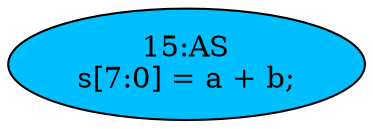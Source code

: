 strict digraph "" {
	node [label="\N"];
	"15:AS"	[ast="<pyverilog.vparser.ast.Assign object at 0x7fda68cf8510>",
		def_var="['s']",
		fillcolor=deepskyblue,
		label="15:AS
s[7:0] = a + b;",
		statements="[]",
		style=filled,
		typ=Assign,
		use_var="['a', 'b']"];
}
